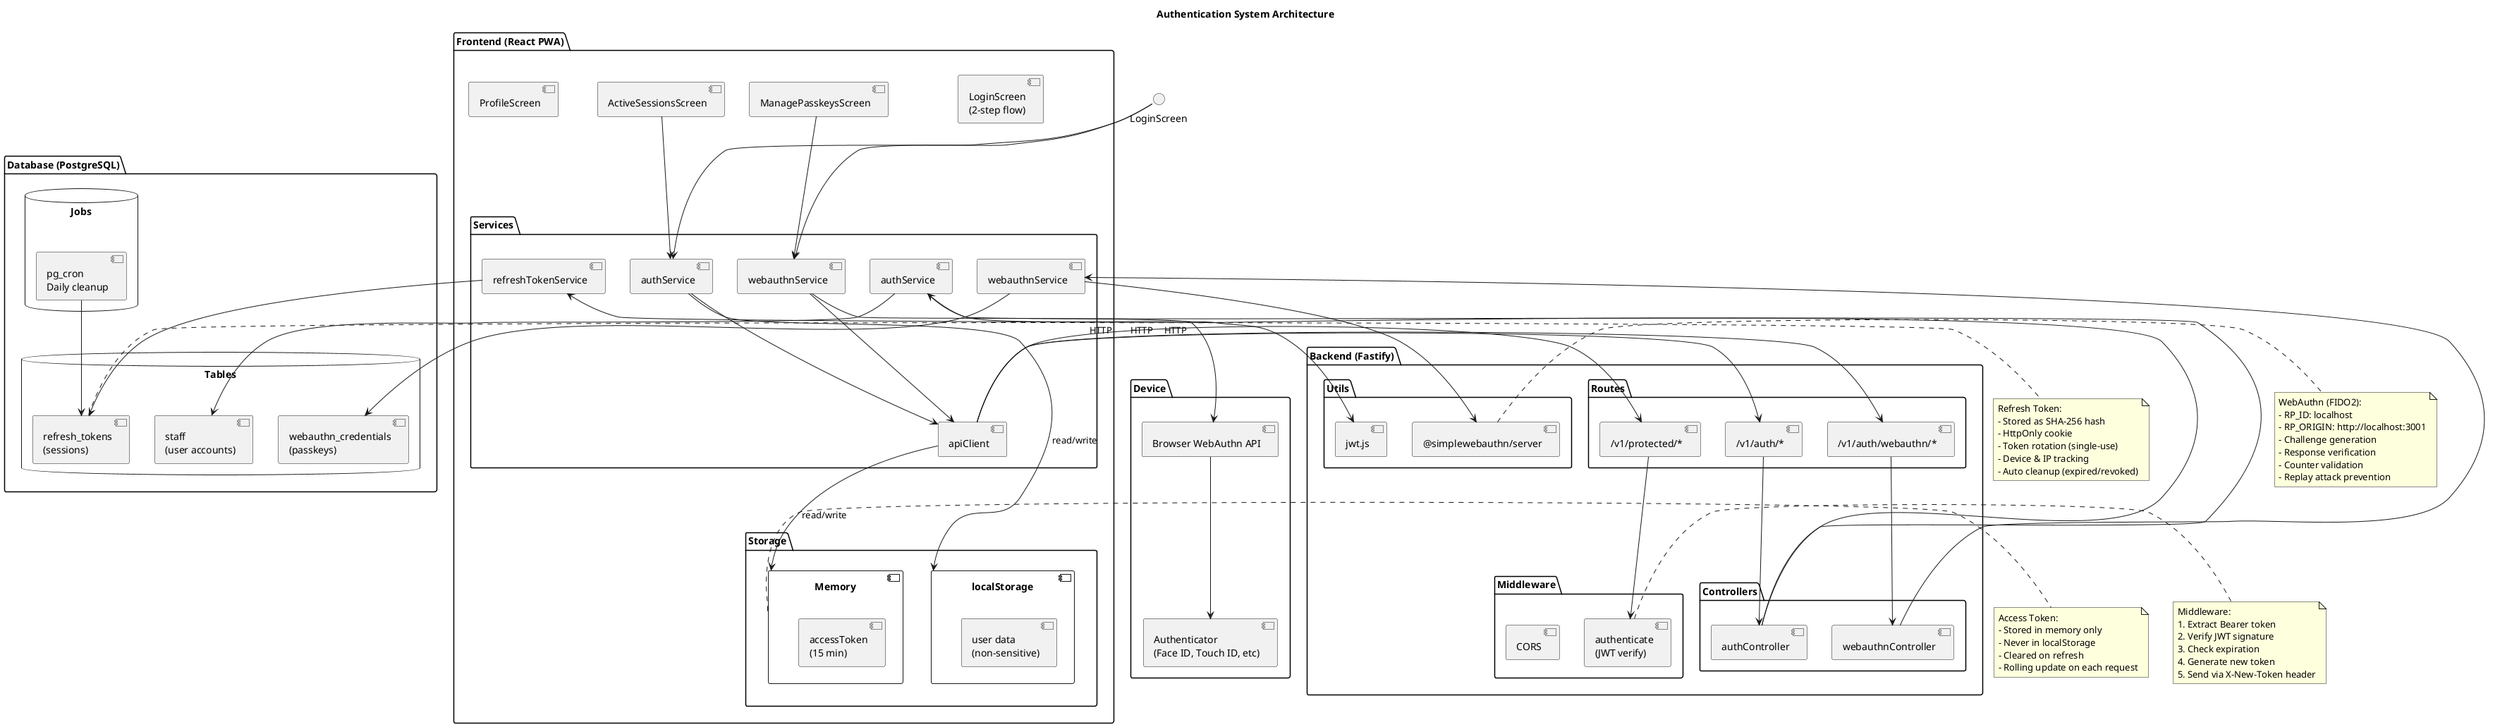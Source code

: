 @startuml System Architecture
title Authentication System Architecture

!define RECTANGLE class

package "Frontend (React PWA)" {
  [LoginScreen\n(2-step flow)]
  [ManagePasskeysScreen]
  [ActiveSessionsScreen]
  [ProfileScreen]

  package "Services" {
    [authService]
    [webauthnService]
    [apiClient]
  }

  package "Storage" {
    component "Memory" as Memory {
      [accessToken\n(15 min)]
    }
    component "localStorage" as LocalStorage {
      [user data\n(non-sensitive)]
    }
  }
}

package "Backend (Fastify)" {
  package "Routes" {
    [/v1/auth/*]
    [/v1/auth/webauthn/*]
    [/v1/protected/*]
  }

  package "Middleware" {
    [authenticate\n(JWT verify)]
    [CORS]
  }

  package "Controllers" {
    [authController]
    [webauthnController]
  }

  package "Services" {
    [authService] as BAuthSvc
    [webauthnService] as BWebAuthnSvc
    [refreshTokenService]
  }

  package "Utils" {
    [jwt.js]
    [@simplewebauthn/server]
  }
}

package "Database (PostgreSQL)" {
  database "Tables" {
    [staff\n(user accounts)]
    [webauthn_credentials\n(passkeys)]
    [refresh_tokens\n(sessions)]
  }

  database "Jobs" {
    [pg_cron\nDaily cleanup]
  }
}

package "Device" {
  [Browser WebAuthn API]
  [Authenticator\n(Face ID, Touch ID, etc)]
}

' Connections
LoginScreen --> authService
LoginScreen --> webauthnService
ManagePasskeysScreen --> webauthnService
ActiveSessionsScreen --> authService

authService --> apiClient
webauthnService --> apiClient

apiClient --> Memory : read/write
authService --> LocalStorage : read/write

apiClient --> [/v1/auth/*] : HTTP
apiClient --> [/v1/auth/webauthn/*] : HTTP
apiClient --> [/v1/protected/*] : HTTP

[/v1/protected/*] --> [authenticate\n(JWT verify)]
[/v1/auth/*] --> authController
[/v1/auth/webauthn/*] --> webauthnController

authController --> BAuthSvc
authController --> refreshTokenService
webauthnController --> BWebAuthnSvc

BAuthSvc --> [jwt.js]
BAuthSvc --> [staff\n(user accounts)]
BWebAuthnSvc --> [@simplewebauthn/server]
BWebAuthnSvc --> [webauthn_credentials\n(passkeys)]
refreshTokenService --> [refresh_tokens\n(sessions)]

[pg_cron\nDaily cleanup] --> [refresh_tokens\n(sessions)]

webauthnService --> [Browser WebAuthn API]
[Browser WebAuthn API] --> [Authenticator\n(Face ID, Touch ID, etc)]

note right of Memory
Access Token:
- Stored in memory only
- Never in localStorage
- Cleared on refresh
- Rolling update on each request
end note

note right of [refresh_tokens\n(sessions)]
Refresh Token:
- Stored as SHA-256 hash
- HttpOnly cookie
- Token rotation (single-use)
- Device & IP tracking
- Auto cleanup (expired/revoked)
end note

note right of [authenticate\n(JWT verify)]
Middleware:
1. Extract Bearer token
2. Verify JWT signature
3. Check expiration
4. Generate new token
5. Send via X-New-Token header
end note

note right of [@simplewebauthn/server]
WebAuthn (FIDO2):
- RP_ID: localhost
- RP_ORIGIN: http://localhost:3001
- Challenge generation
- Response verification
- Counter validation
- Replay attack prevention
end note

@enduml
